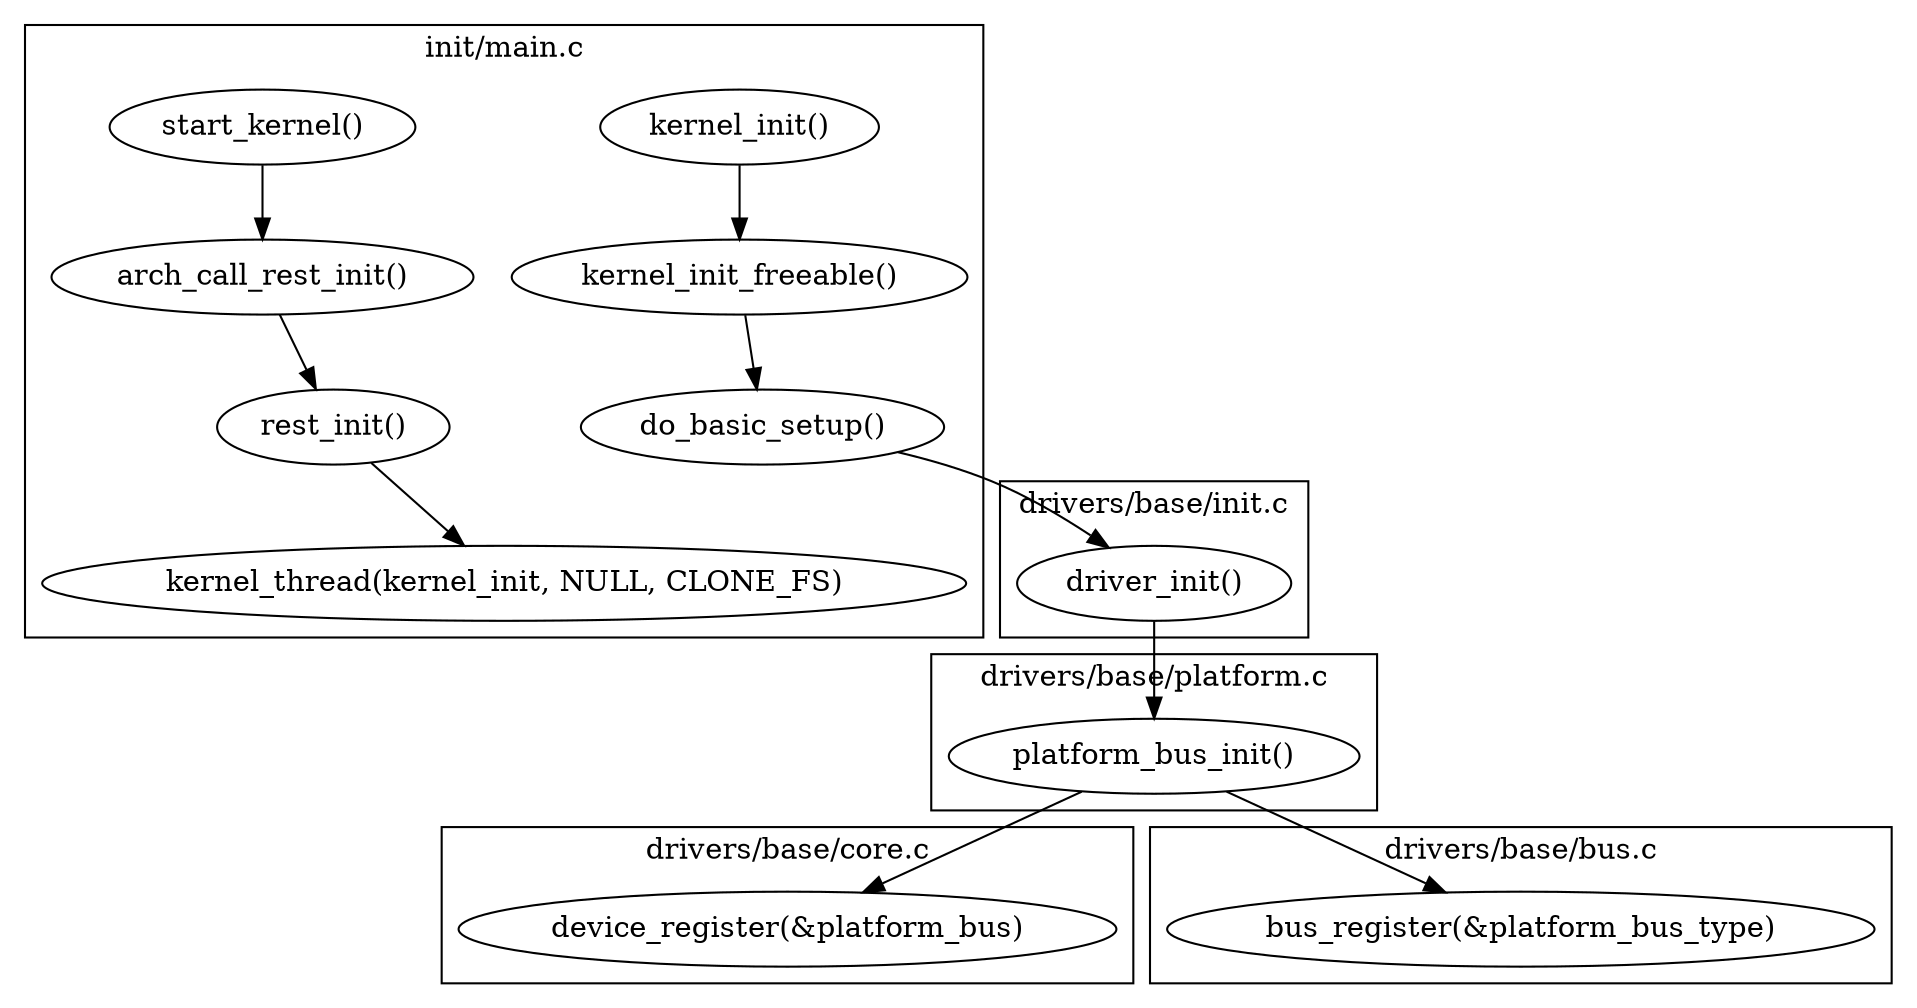 
/*
 * graphviz.org
 * a -> b
 */
digraph kernel {
	subgraph cluster_init_main_c {
		label = "init/main.c"
		"start_kernel()";
		"arch_call_rest_init()";
		"rest_init()";
		"kernel_thread(kernel_init, NULL, CLONE_FS)";
		"kernel_init()";
		"kernel_init_freeable()";
		"do_basic_setup()";
	}
	subgraph cluster_drivers_base_init_c {
		label = "drivers/base/init.c"
		"driver_init()";
	}
	subgraph cluster_drivers_base_platform_c {
		label = "drivers/base/platform.c"
		"platform_bus_init()";
	}
	subgraph cluster_drivers_base_core_c {
		label = "drivers/base/core.c"
		"device_register(&platform_bus)";
	}
	subgraph cluster_drivers_base_bus_c {
		label = "drivers/base/bus.c"
		"bus_register(&platform_bus_type)";
	}

	"start_kernel()" -> "arch_call_rest_init()"
	"arch_call_rest_init()" -> "rest_init()";
	"rest_init()" -> "kernel_thread(kernel_init, NULL, CLONE_FS)";
	"kernel_init()" -> "kernel_init_freeable()";
	"kernel_init_freeable()" -> "do_basic_setup()";
	"do_basic_setup()" -> "driver_init()";
	"driver_init()" -> "platform_bus_init()";
	"platform_bus_init()" -> "device_register(&platform_bus)";
	"platform_bus_init()" -> "bus_register(&platform_bus_type)";
}

